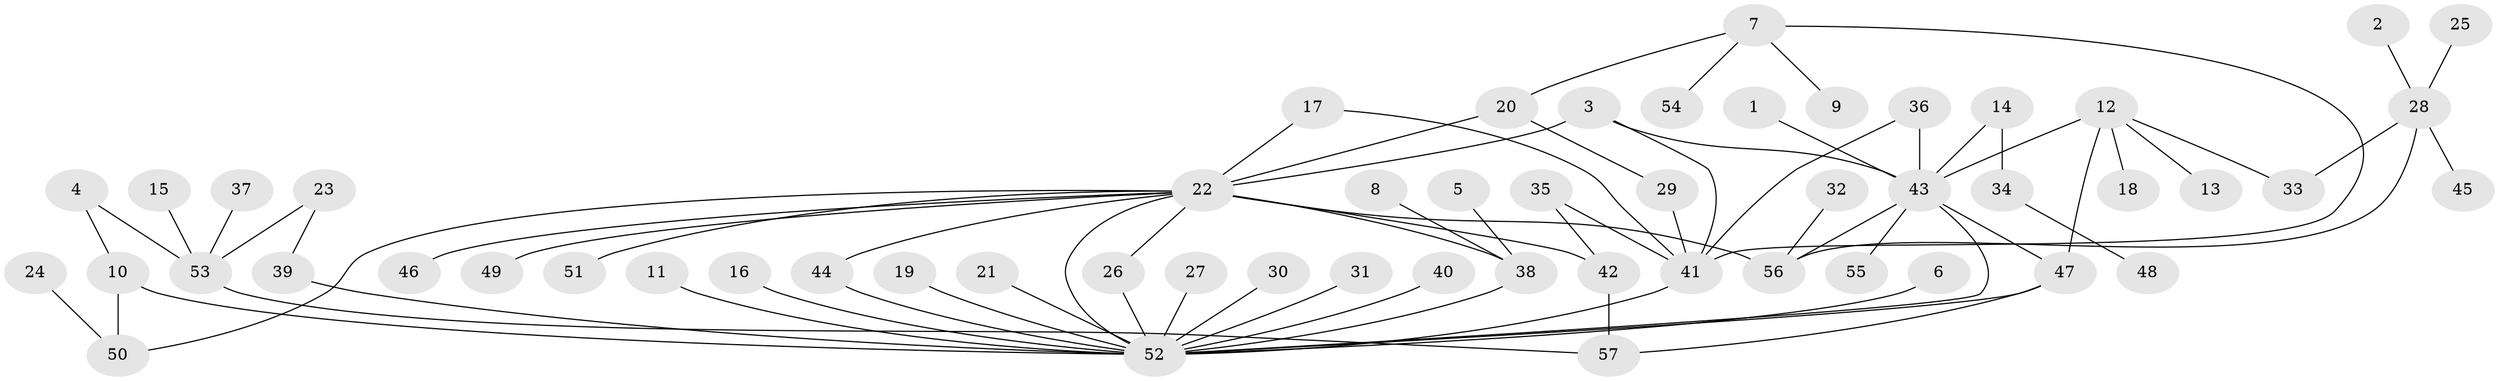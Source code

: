 // original degree distribution, {13: 0.008849557522123894, 23: 0.008849557522123894, 7: 0.02654867256637168, 18: 0.008849557522123894, 3: 0.08849557522123894, 1: 0.6106194690265486, 5: 0.02654867256637168, 6: 0.02654867256637168, 4: 0.061946902654867256, 9: 0.008849557522123894, 2: 0.12389380530973451}
// Generated by graph-tools (version 1.1) at 2025/01/03/09/25 03:01:52]
// undirected, 57 vertices, 74 edges
graph export_dot {
graph [start="1"]
  node [color=gray90,style=filled];
  1;
  2;
  3;
  4;
  5;
  6;
  7;
  8;
  9;
  10;
  11;
  12;
  13;
  14;
  15;
  16;
  17;
  18;
  19;
  20;
  21;
  22;
  23;
  24;
  25;
  26;
  27;
  28;
  29;
  30;
  31;
  32;
  33;
  34;
  35;
  36;
  37;
  38;
  39;
  40;
  41;
  42;
  43;
  44;
  45;
  46;
  47;
  48;
  49;
  50;
  51;
  52;
  53;
  54;
  55;
  56;
  57;
  1 -- 43 [weight=1.0];
  2 -- 28 [weight=1.0];
  3 -- 22 [weight=1.0];
  3 -- 41 [weight=1.0];
  3 -- 43 [weight=1.0];
  4 -- 10 [weight=1.0];
  4 -- 53 [weight=1.0];
  5 -- 38 [weight=1.0];
  6 -- 52 [weight=1.0];
  7 -- 9 [weight=1.0];
  7 -- 20 [weight=1.0];
  7 -- 41 [weight=1.0];
  7 -- 54 [weight=1.0];
  8 -- 38 [weight=1.0];
  10 -- 50 [weight=1.0];
  10 -- 52 [weight=1.0];
  11 -- 52 [weight=1.0];
  12 -- 13 [weight=1.0];
  12 -- 18 [weight=1.0];
  12 -- 33 [weight=1.0];
  12 -- 43 [weight=2.0];
  12 -- 47 [weight=1.0];
  14 -- 34 [weight=1.0];
  14 -- 43 [weight=1.0];
  15 -- 53 [weight=1.0];
  16 -- 52 [weight=1.0];
  17 -- 22 [weight=1.0];
  17 -- 41 [weight=1.0];
  19 -- 52 [weight=1.0];
  20 -- 22 [weight=1.0];
  20 -- 29 [weight=1.0];
  21 -- 52 [weight=1.0];
  22 -- 26 [weight=1.0];
  22 -- 38 [weight=1.0];
  22 -- 42 [weight=2.0];
  22 -- 44 [weight=1.0];
  22 -- 46 [weight=1.0];
  22 -- 49 [weight=1.0];
  22 -- 50 [weight=1.0];
  22 -- 51 [weight=1.0];
  22 -- 52 [weight=1.0];
  22 -- 56 [weight=1.0];
  23 -- 39 [weight=1.0];
  23 -- 53 [weight=1.0];
  24 -- 50 [weight=1.0];
  25 -- 28 [weight=1.0];
  26 -- 52 [weight=1.0];
  27 -- 52 [weight=1.0];
  28 -- 33 [weight=1.0];
  28 -- 45 [weight=1.0];
  28 -- 56 [weight=1.0];
  29 -- 41 [weight=2.0];
  30 -- 52 [weight=1.0];
  31 -- 52 [weight=1.0];
  32 -- 56 [weight=1.0];
  34 -- 48 [weight=1.0];
  35 -- 41 [weight=1.0];
  35 -- 42 [weight=1.0];
  36 -- 41 [weight=1.0];
  36 -- 43 [weight=1.0];
  37 -- 53 [weight=1.0];
  38 -- 52 [weight=1.0];
  39 -- 52 [weight=1.0];
  40 -- 52 [weight=1.0];
  41 -- 52 [weight=1.0];
  42 -- 57 [weight=1.0];
  43 -- 47 [weight=1.0];
  43 -- 52 [weight=1.0];
  43 -- 55 [weight=1.0];
  43 -- 56 [weight=1.0];
  44 -- 52 [weight=1.0];
  47 -- 52 [weight=1.0];
  47 -- 57 [weight=1.0];
  53 -- 57 [weight=1.0];
}
